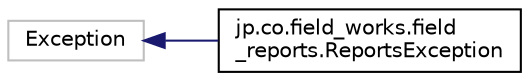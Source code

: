 digraph "クラス階層図"
{
 // LATEX_PDF_SIZE
  edge [fontname="Helvetica",fontsize="10",labelfontname="Helvetica",labelfontsize="10"];
  node [fontname="Helvetica",fontsize="10",shape=record];
  rankdir="LR";
  Node2 [label="Exception",height=0.2,width=0.4,color="grey75", fillcolor="white", style="filled",tooltip=" "];
  Node2 -> Node0 [dir="back",color="midnightblue",fontsize="10",style="solid",fontname="Helvetica"];
  Node0 [label="jp.co.field_works.field\l_reports.ReportsException",height=0.2,width=0.4,color="black", fillcolor="white", style="filled",URL="$classjp_1_1co_1_1field__works_1_1field__reports_1_1ReportsException.html",tooltip=" "];
}
